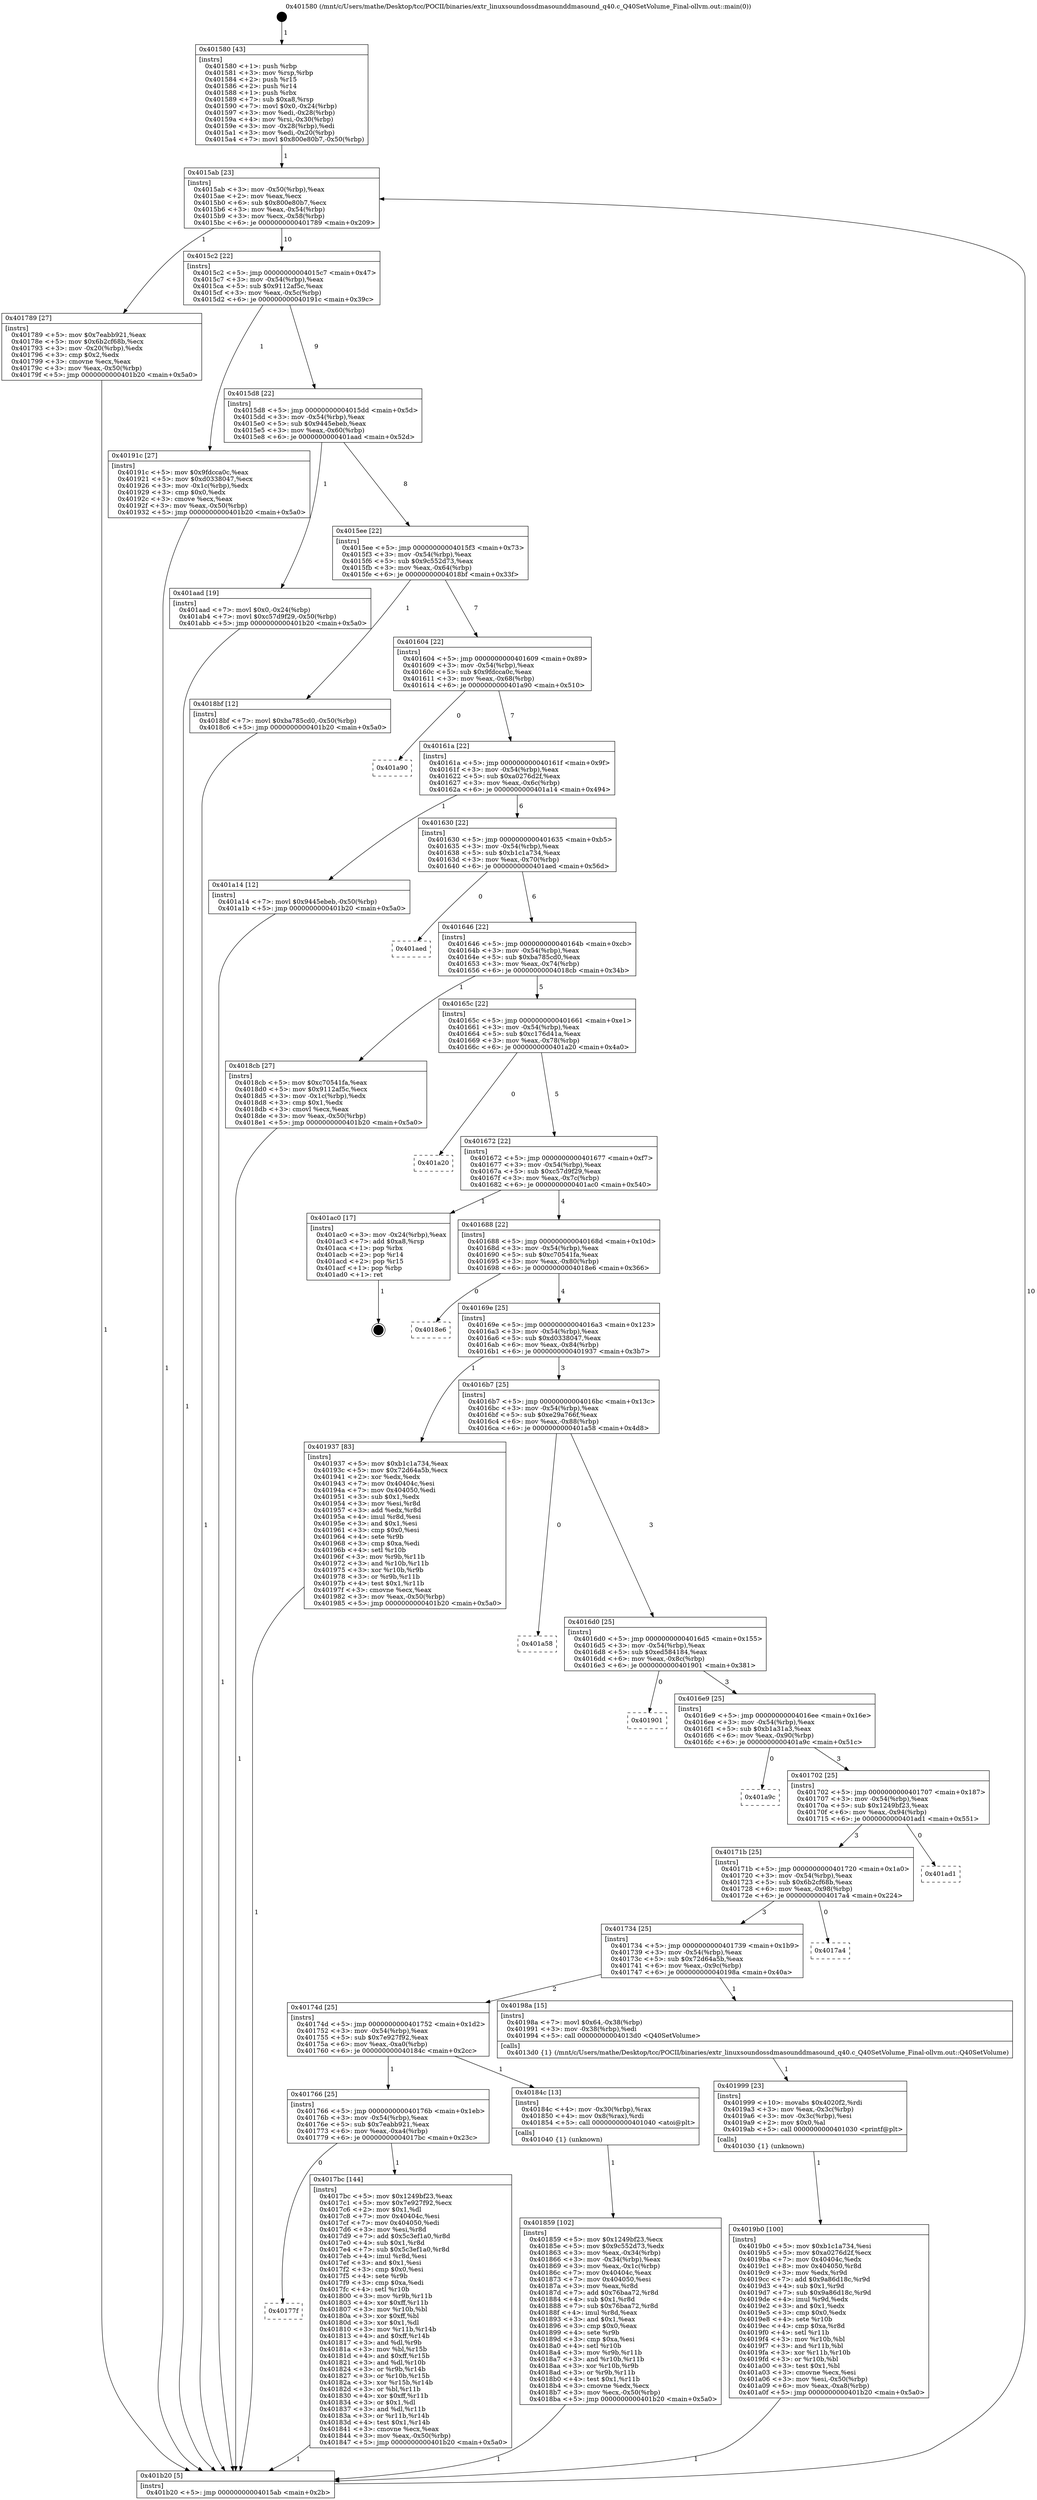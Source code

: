 digraph "0x401580" {
  label = "0x401580 (/mnt/c/Users/mathe/Desktop/tcc/POCII/binaries/extr_linuxsoundossdmasounddmasound_q40.c_Q40SetVolume_Final-ollvm.out::main(0))"
  labelloc = "t"
  node[shape=record]

  Entry [label="",width=0.3,height=0.3,shape=circle,fillcolor=black,style=filled]
  "0x4015ab" [label="{
     0x4015ab [23]\l
     | [instrs]\l
     &nbsp;&nbsp;0x4015ab \<+3\>: mov -0x50(%rbp),%eax\l
     &nbsp;&nbsp;0x4015ae \<+2\>: mov %eax,%ecx\l
     &nbsp;&nbsp;0x4015b0 \<+6\>: sub $0x800e80b7,%ecx\l
     &nbsp;&nbsp;0x4015b6 \<+3\>: mov %eax,-0x54(%rbp)\l
     &nbsp;&nbsp;0x4015b9 \<+3\>: mov %ecx,-0x58(%rbp)\l
     &nbsp;&nbsp;0x4015bc \<+6\>: je 0000000000401789 \<main+0x209\>\l
  }"]
  "0x401789" [label="{
     0x401789 [27]\l
     | [instrs]\l
     &nbsp;&nbsp;0x401789 \<+5\>: mov $0x7eabb921,%eax\l
     &nbsp;&nbsp;0x40178e \<+5\>: mov $0x6b2cf68b,%ecx\l
     &nbsp;&nbsp;0x401793 \<+3\>: mov -0x20(%rbp),%edx\l
     &nbsp;&nbsp;0x401796 \<+3\>: cmp $0x2,%edx\l
     &nbsp;&nbsp;0x401799 \<+3\>: cmovne %ecx,%eax\l
     &nbsp;&nbsp;0x40179c \<+3\>: mov %eax,-0x50(%rbp)\l
     &nbsp;&nbsp;0x40179f \<+5\>: jmp 0000000000401b20 \<main+0x5a0\>\l
  }"]
  "0x4015c2" [label="{
     0x4015c2 [22]\l
     | [instrs]\l
     &nbsp;&nbsp;0x4015c2 \<+5\>: jmp 00000000004015c7 \<main+0x47\>\l
     &nbsp;&nbsp;0x4015c7 \<+3\>: mov -0x54(%rbp),%eax\l
     &nbsp;&nbsp;0x4015ca \<+5\>: sub $0x9112af5c,%eax\l
     &nbsp;&nbsp;0x4015cf \<+3\>: mov %eax,-0x5c(%rbp)\l
     &nbsp;&nbsp;0x4015d2 \<+6\>: je 000000000040191c \<main+0x39c\>\l
  }"]
  "0x401b20" [label="{
     0x401b20 [5]\l
     | [instrs]\l
     &nbsp;&nbsp;0x401b20 \<+5\>: jmp 00000000004015ab \<main+0x2b\>\l
  }"]
  "0x401580" [label="{
     0x401580 [43]\l
     | [instrs]\l
     &nbsp;&nbsp;0x401580 \<+1\>: push %rbp\l
     &nbsp;&nbsp;0x401581 \<+3\>: mov %rsp,%rbp\l
     &nbsp;&nbsp;0x401584 \<+2\>: push %r15\l
     &nbsp;&nbsp;0x401586 \<+2\>: push %r14\l
     &nbsp;&nbsp;0x401588 \<+1\>: push %rbx\l
     &nbsp;&nbsp;0x401589 \<+7\>: sub $0xa8,%rsp\l
     &nbsp;&nbsp;0x401590 \<+7\>: movl $0x0,-0x24(%rbp)\l
     &nbsp;&nbsp;0x401597 \<+3\>: mov %edi,-0x28(%rbp)\l
     &nbsp;&nbsp;0x40159a \<+4\>: mov %rsi,-0x30(%rbp)\l
     &nbsp;&nbsp;0x40159e \<+3\>: mov -0x28(%rbp),%edi\l
     &nbsp;&nbsp;0x4015a1 \<+3\>: mov %edi,-0x20(%rbp)\l
     &nbsp;&nbsp;0x4015a4 \<+7\>: movl $0x800e80b7,-0x50(%rbp)\l
  }"]
  Exit [label="",width=0.3,height=0.3,shape=circle,fillcolor=black,style=filled,peripheries=2]
  "0x40191c" [label="{
     0x40191c [27]\l
     | [instrs]\l
     &nbsp;&nbsp;0x40191c \<+5\>: mov $0x9fdcca0c,%eax\l
     &nbsp;&nbsp;0x401921 \<+5\>: mov $0xd0338047,%ecx\l
     &nbsp;&nbsp;0x401926 \<+3\>: mov -0x1c(%rbp),%edx\l
     &nbsp;&nbsp;0x401929 \<+3\>: cmp $0x0,%edx\l
     &nbsp;&nbsp;0x40192c \<+3\>: cmove %ecx,%eax\l
     &nbsp;&nbsp;0x40192f \<+3\>: mov %eax,-0x50(%rbp)\l
     &nbsp;&nbsp;0x401932 \<+5\>: jmp 0000000000401b20 \<main+0x5a0\>\l
  }"]
  "0x4015d8" [label="{
     0x4015d8 [22]\l
     | [instrs]\l
     &nbsp;&nbsp;0x4015d8 \<+5\>: jmp 00000000004015dd \<main+0x5d\>\l
     &nbsp;&nbsp;0x4015dd \<+3\>: mov -0x54(%rbp),%eax\l
     &nbsp;&nbsp;0x4015e0 \<+5\>: sub $0x9445ebeb,%eax\l
     &nbsp;&nbsp;0x4015e5 \<+3\>: mov %eax,-0x60(%rbp)\l
     &nbsp;&nbsp;0x4015e8 \<+6\>: je 0000000000401aad \<main+0x52d\>\l
  }"]
  "0x4019b0" [label="{
     0x4019b0 [100]\l
     | [instrs]\l
     &nbsp;&nbsp;0x4019b0 \<+5\>: mov $0xb1c1a734,%esi\l
     &nbsp;&nbsp;0x4019b5 \<+5\>: mov $0xa0276d2f,%ecx\l
     &nbsp;&nbsp;0x4019ba \<+7\>: mov 0x40404c,%edx\l
     &nbsp;&nbsp;0x4019c1 \<+8\>: mov 0x404050,%r8d\l
     &nbsp;&nbsp;0x4019c9 \<+3\>: mov %edx,%r9d\l
     &nbsp;&nbsp;0x4019cc \<+7\>: add $0x9a86d18c,%r9d\l
     &nbsp;&nbsp;0x4019d3 \<+4\>: sub $0x1,%r9d\l
     &nbsp;&nbsp;0x4019d7 \<+7\>: sub $0x9a86d18c,%r9d\l
     &nbsp;&nbsp;0x4019de \<+4\>: imul %r9d,%edx\l
     &nbsp;&nbsp;0x4019e2 \<+3\>: and $0x1,%edx\l
     &nbsp;&nbsp;0x4019e5 \<+3\>: cmp $0x0,%edx\l
     &nbsp;&nbsp;0x4019e8 \<+4\>: sete %r10b\l
     &nbsp;&nbsp;0x4019ec \<+4\>: cmp $0xa,%r8d\l
     &nbsp;&nbsp;0x4019f0 \<+4\>: setl %r11b\l
     &nbsp;&nbsp;0x4019f4 \<+3\>: mov %r10b,%bl\l
     &nbsp;&nbsp;0x4019f7 \<+3\>: and %r11b,%bl\l
     &nbsp;&nbsp;0x4019fa \<+3\>: xor %r11b,%r10b\l
     &nbsp;&nbsp;0x4019fd \<+3\>: or %r10b,%bl\l
     &nbsp;&nbsp;0x401a00 \<+3\>: test $0x1,%bl\l
     &nbsp;&nbsp;0x401a03 \<+3\>: cmovne %ecx,%esi\l
     &nbsp;&nbsp;0x401a06 \<+3\>: mov %esi,-0x50(%rbp)\l
     &nbsp;&nbsp;0x401a09 \<+6\>: mov %eax,-0xa8(%rbp)\l
     &nbsp;&nbsp;0x401a0f \<+5\>: jmp 0000000000401b20 \<main+0x5a0\>\l
  }"]
  "0x401aad" [label="{
     0x401aad [19]\l
     | [instrs]\l
     &nbsp;&nbsp;0x401aad \<+7\>: movl $0x0,-0x24(%rbp)\l
     &nbsp;&nbsp;0x401ab4 \<+7\>: movl $0xc57d9f29,-0x50(%rbp)\l
     &nbsp;&nbsp;0x401abb \<+5\>: jmp 0000000000401b20 \<main+0x5a0\>\l
  }"]
  "0x4015ee" [label="{
     0x4015ee [22]\l
     | [instrs]\l
     &nbsp;&nbsp;0x4015ee \<+5\>: jmp 00000000004015f3 \<main+0x73\>\l
     &nbsp;&nbsp;0x4015f3 \<+3\>: mov -0x54(%rbp),%eax\l
     &nbsp;&nbsp;0x4015f6 \<+5\>: sub $0x9c552d73,%eax\l
     &nbsp;&nbsp;0x4015fb \<+3\>: mov %eax,-0x64(%rbp)\l
     &nbsp;&nbsp;0x4015fe \<+6\>: je 00000000004018bf \<main+0x33f\>\l
  }"]
  "0x401999" [label="{
     0x401999 [23]\l
     | [instrs]\l
     &nbsp;&nbsp;0x401999 \<+10\>: movabs $0x4020f2,%rdi\l
     &nbsp;&nbsp;0x4019a3 \<+3\>: mov %eax,-0x3c(%rbp)\l
     &nbsp;&nbsp;0x4019a6 \<+3\>: mov -0x3c(%rbp),%esi\l
     &nbsp;&nbsp;0x4019a9 \<+2\>: mov $0x0,%al\l
     &nbsp;&nbsp;0x4019ab \<+5\>: call 0000000000401030 \<printf@plt\>\l
     | [calls]\l
     &nbsp;&nbsp;0x401030 \{1\} (unknown)\l
  }"]
  "0x4018bf" [label="{
     0x4018bf [12]\l
     | [instrs]\l
     &nbsp;&nbsp;0x4018bf \<+7\>: movl $0xba785cd0,-0x50(%rbp)\l
     &nbsp;&nbsp;0x4018c6 \<+5\>: jmp 0000000000401b20 \<main+0x5a0\>\l
  }"]
  "0x401604" [label="{
     0x401604 [22]\l
     | [instrs]\l
     &nbsp;&nbsp;0x401604 \<+5\>: jmp 0000000000401609 \<main+0x89\>\l
     &nbsp;&nbsp;0x401609 \<+3\>: mov -0x54(%rbp),%eax\l
     &nbsp;&nbsp;0x40160c \<+5\>: sub $0x9fdcca0c,%eax\l
     &nbsp;&nbsp;0x401611 \<+3\>: mov %eax,-0x68(%rbp)\l
     &nbsp;&nbsp;0x401614 \<+6\>: je 0000000000401a90 \<main+0x510\>\l
  }"]
  "0x401859" [label="{
     0x401859 [102]\l
     | [instrs]\l
     &nbsp;&nbsp;0x401859 \<+5\>: mov $0x1249bf23,%ecx\l
     &nbsp;&nbsp;0x40185e \<+5\>: mov $0x9c552d73,%edx\l
     &nbsp;&nbsp;0x401863 \<+3\>: mov %eax,-0x34(%rbp)\l
     &nbsp;&nbsp;0x401866 \<+3\>: mov -0x34(%rbp),%eax\l
     &nbsp;&nbsp;0x401869 \<+3\>: mov %eax,-0x1c(%rbp)\l
     &nbsp;&nbsp;0x40186c \<+7\>: mov 0x40404c,%eax\l
     &nbsp;&nbsp;0x401873 \<+7\>: mov 0x404050,%esi\l
     &nbsp;&nbsp;0x40187a \<+3\>: mov %eax,%r8d\l
     &nbsp;&nbsp;0x40187d \<+7\>: add $0x76baa72,%r8d\l
     &nbsp;&nbsp;0x401884 \<+4\>: sub $0x1,%r8d\l
     &nbsp;&nbsp;0x401888 \<+7\>: sub $0x76baa72,%r8d\l
     &nbsp;&nbsp;0x40188f \<+4\>: imul %r8d,%eax\l
     &nbsp;&nbsp;0x401893 \<+3\>: and $0x1,%eax\l
     &nbsp;&nbsp;0x401896 \<+3\>: cmp $0x0,%eax\l
     &nbsp;&nbsp;0x401899 \<+4\>: sete %r9b\l
     &nbsp;&nbsp;0x40189d \<+3\>: cmp $0xa,%esi\l
     &nbsp;&nbsp;0x4018a0 \<+4\>: setl %r10b\l
     &nbsp;&nbsp;0x4018a4 \<+3\>: mov %r9b,%r11b\l
     &nbsp;&nbsp;0x4018a7 \<+3\>: and %r10b,%r11b\l
     &nbsp;&nbsp;0x4018aa \<+3\>: xor %r10b,%r9b\l
     &nbsp;&nbsp;0x4018ad \<+3\>: or %r9b,%r11b\l
     &nbsp;&nbsp;0x4018b0 \<+4\>: test $0x1,%r11b\l
     &nbsp;&nbsp;0x4018b4 \<+3\>: cmovne %edx,%ecx\l
     &nbsp;&nbsp;0x4018b7 \<+3\>: mov %ecx,-0x50(%rbp)\l
     &nbsp;&nbsp;0x4018ba \<+5\>: jmp 0000000000401b20 \<main+0x5a0\>\l
  }"]
  "0x401a90" [label="{
     0x401a90\l
  }", style=dashed]
  "0x40161a" [label="{
     0x40161a [22]\l
     | [instrs]\l
     &nbsp;&nbsp;0x40161a \<+5\>: jmp 000000000040161f \<main+0x9f\>\l
     &nbsp;&nbsp;0x40161f \<+3\>: mov -0x54(%rbp),%eax\l
     &nbsp;&nbsp;0x401622 \<+5\>: sub $0xa0276d2f,%eax\l
     &nbsp;&nbsp;0x401627 \<+3\>: mov %eax,-0x6c(%rbp)\l
     &nbsp;&nbsp;0x40162a \<+6\>: je 0000000000401a14 \<main+0x494\>\l
  }"]
  "0x40177f" [label="{
     0x40177f\l
  }", style=dashed]
  "0x401a14" [label="{
     0x401a14 [12]\l
     | [instrs]\l
     &nbsp;&nbsp;0x401a14 \<+7\>: movl $0x9445ebeb,-0x50(%rbp)\l
     &nbsp;&nbsp;0x401a1b \<+5\>: jmp 0000000000401b20 \<main+0x5a0\>\l
  }"]
  "0x401630" [label="{
     0x401630 [22]\l
     | [instrs]\l
     &nbsp;&nbsp;0x401630 \<+5\>: jmp 0000000000401635 \<main+0xb5\>\l
     &nbsp;&nbsp;0x401635 \<+3\>: mov -0x54(%rbp),%eax\l
     &nbsp;&nbsp;0x401638 \<+5\>: sub $0xb1c1a734,%eax\l
     &nbsp;&nbsp;0x40163d \<+3\>: mov %eax,-0x70(%rbp)\l
     &nbsp;&nbsp;0x401640 \<+6\>: je 0000000000401aed \<main+0x56d\>\l
  }"]
  "0x4017bc" [label="{
     0x4017bc [144]\l
     | [instrs]\l
     &nbsp;&nbsp;0x4017bc \<+5\>: mov $0x1249bf23,%eax\l
     &nbsp;&nbsp;0x4017c1 \<+5\>: mov $0x7e927f92,%ecx\l
     &nbsp;&nbsp;0x4017c6 \<+2\>: mov $0x1,%dl\l
     &nbsp;&nbsp;0x4017c8 \<+7\>: mov 0x40404c,%esi\l
     &nbsp;&nbsp;0x4017cf \<+7\>: mov 0x404050,%edi\l
     &nbsp;&nbsp;0x4017d6 \<+3\>: mov %esi,%r8d\l
     &nbsp;&nbsp;0x4017d9 \<+7\>: add $0x5c3ef1a0,%r8d\l
     &nbsp;&nbsp;0x4017e0 \<+4\>: sub $0x1,%r8d\l
     &nbsp;&nbsp;0x4017e4 \<+7\>: sub $0x5c3ef1a0,%r8d\l
     &nbsp;&nbsp;0x4017eb \<+4\>: imul %r8d,%esi\l
     &nbsp;&nbsp;0x4017ef \<+3\>: and $0x1,%esi\l
     &nbsp;&nbsp;0x4017f2 \<+3\>: cmp $0x0,%esi\l
     &nbsp;&nbsp;0x4017f5 \<+4\>: sete %r9b\l
     &nbsp;&nbsp;0x4017f9 \<+3\>: cmp $0xa,%edi\l
     &nbsp;&nbsp;0x4017fc \<+4\>: setl %r10b\l
     &nbsp;&nbsp;0x401800 \<+3\>: mov %r9b,%r11b\l
     &nbsp;&nbsp;0x401803 \<+4\>: xor $0xff,%r11b\l
     &nbsp;&nbsp;0x401807 \<+3\>: mov %r10b,%bl\l
     &nbsp;&nbsp;0x40180a \<+3\>: xor $0xff,%bl\l
     &nbsp;&nbsp;0x40180d \<+3\>: xor $0x1,%dl\l
     &nbsp;&nbsp;0x401810 \<+3\>: mov %r11b,%r14b\l
     &nbsp;&nbsp;0x401813 \<+4\>: and $0xff,%r14b\l
     &nbsp;&nbsp;0x401817 \<+3\>: and %dl,%r9b\l
     &nbsp;&nbsp;0x40181a \<+3\>: mov %bl,%r15b\l
     &nbsp;&nbsp;0x40181d \<+4\>: and $0xff,%r15b\l
     &nbsp;&nbsp;0x401821 \<+3\>: and %dl,%r10b\l
     &nbsp;&nbsp;0x401824 \<+3\>: or %r9b,%r14b\l
     &nbsp;&nbsp;0x401827 \<+3\>: or %r10b,%r15b\l
     &nbsp;&nbsp;0x40182a \<+3\>: xor %r15b,%r14b\l
     &nbsp;&nbsp;0x40182d \<+3\>: or %bl,%r11b\l
     &nbsp;&nbsp;0x401830 \<+4\>: xor $0xff,%r11b\l
     &nbsp;&nbsp;0x401834 \<+3\>: or $0x1,%dl\l
     &nbsp;&nbsp;0x401837 \<+3\>: and %dl,%r11b\l
     &nbsp;&nbsp;0x40183a \<+3\>: or %r11b,%r14b\l
     &nbsp;&nbsp;0x40183d \<+4\>: test $0x1,%r14b\l
     &nbsp;&nbsp;0x401841 \<+3\>: cmovne %ecx,%eax\l
     &nbsp;&nbsp;0x401844 \<+3\>: mov %eax,-0x50(%rbp)\l
     &nbsp;&nbsp;0x401847 \<+5\>: jmp 0000000000401b20 \<main+0x5a0\>\l
  }"]
  "0x401aed" [label="{
     0x401aed\l
  }", style=dashed]
  "0x401646" [label="{
     0x401646 [22]\l
     | [instrs]\l
     &nbsp;&nbsp;0x401646 \<+5\>: jmp 000000000040164b \<main+0xcb\>\l
     &nbsp;&nbsp;0x40164b \<+3\>: mov -0x54(%rbp),%eax\l
     &nbsp;&nbsp;0x40164e \<+5\>: sub $0xba785cd0,%eax\l
     &nbsp;&nbsp;0x401653 \<+3\>: mov %eax,-0x74(%rbp)\l
     &nbsp;&nbsp;0x401656 \<+6\>: je 00000000004018cb \<main+0x34b\>\l
  }"]
  "0x401766" [label="{
     0x401766 [25]\l
     | [instrs]\l
     &nbsp;&nbsp;0x401766 \<+5\>: jmp 000000000040176b \<main+0x1eb\>\l
     &nbsp;&nbsp;0x40176b \<+3\>: mov -0x54(%rbp),%eax\l
     &nbsp;&nbsp;0x40176e \<+5\>: sub $0x7eabb921,%eax\l
     &nbsp;&nbsp;0x401773 \<+6\>: mov %eax,-0xa4(%rbp)\l
     &nbsp;&nbsp;0x401779 \<+6\>: je 00000000004017bc \<main+0x23c\>\l
  }"]
  "0x4018cb" [label="{
     0x4018cb [27]\l
     | [instrs]\l
     &nbsp;&nbsp;0x4018cb \<+5\>: mov $0xc70541fa,%eax\l
     &nbsp;&nbsp;0x4018d0 \<+5\>: mov $0x9112af5c,%ecx\l
     &nbsp;&nbsp;0x4018d5 \<+3\>: mov -0x1c(%rbp),%edx\l
     &nbsp;&nbsp;0x4018d8 \<+3\>: cmp $0x1,%edx\l
     &nbsp;&nbsp;0x4018db \<+3\>: cmovl %ecx,%eax\l
     &nbsp;&nbsp;0x4018de \<+3\>: mov %eax,-0x50(%rbp)\l
     &nbsp;&nbsp;0x4018e1 \<+5\>: jmp 0000000000401b20 \<main+0x5a0\>\l
  }"]
  "0x40165c" [label="{
     0x40165c [22]\l
     | [instrs]\l
     &nbsp;&nbsp;0x40165c \<+5\>: jmp 0000000000401661 \<main+0xe1\>\l
     &nbsp;&nbsp;0x401661 \<+3\>: mov -0x54(%rbp),%eax\l
     &nbsp;&nbsp;0x401664 \<+5\>: sub $0xc176d41a,%eax\l
     &nbsp;&nbsp;0x401669 \<+3\>: mov %eax,-0x78(%rbp)\l
     &nbsp;&nbsp;0x40166c \<+6\>: je 0000000000401a20 \<main+0x4a0\>\l
  }"]
  "0x40184c" [label="{
     0x40184c [13]\l
     | [instrs]\l
     &nbsp;&nbsp;0x40184c \<+4\>: mov -0x30(%rbp),%rax\l
     &nbsp;&nbsp;0x401850 \<+4\>: mov 0x8(%rax),%rdi\l
     &nbsp;&nbsp;0x401854 \<+5\>: call 0000000000401040 \<atoi@plt\>\l
     | [calls]\l
     &nbsp;&nbsp;0x401040 \{1\} (unknown)\l
  }"]
  "0x401a20" [label="{
     0x401a20\l
  }", style=dashed]
  "0x401672" [label="{
     0x401672 [22]\l
     | [instrs]\l
     &nbsp;&nbsp;0x401672 \<+5\>: jmp 0000000000401677 \<main+0xf7\>\l
     &nbsp;&nbsp;0x401677 \<+3\>: mov -0x54(%rbp),%eax\l
     &nbsp;&nbsp;0x40167a \<+5\>: sub $0xc57d9f29,%eax\l
     &nbsp;&nbsp;0x40167f \<+3\>: mov %eax,-0x7c(%rbp)\l
     &nbsp;&nbsp;0x401682 \<+6\>: je 0000000000401ac0 \<main+0x540\>\l
  }"]
  "0x40174d" [label="{
     0x40174d [25]\l
     | [instrs]\l
     &nbsp;&nbsp;0x40174d \<+5\>: jmp 0000000000401752 \<main+0x1d2\>\l
     &nbsp;&nbsp;0x401752 \<+3\>: mov -0x54(%rbp),%eax\l
     &nbsp;&nbsp;0x401755 \<+5\>: sub $0x7e927f92,%eax\l
     &nbsp;&nbsp;0x40175a \<+6\>: mov %eax,-0xa0(%rbp)\l
     &nbsp;&nbsp;0x401760 \<+6\>: je 000000000040184c \<main+0x2cc\>\l
  }"]
  "0x401ac0" [label="{
     0x401ac0 [17]\l
     | [instrs]\l
     &nbsp;&nbsp;0x401ac0 \<+3\>: mov -0x24(%rbp),%eax\l
     &nbsp;&nbsp;0x401ac3 \<+7\>: add $0xa8,%rsp\l
     &nbsp;&nbsp;0x401aca \<+1\>: pop %rbx\l
     &nbsp;&nbsp;0x401acb \<+2\>: pop %r14\l
     &nbsp;&nbsp;0x401acd \<+2\>: pop %r15\l
     &nbsp;&nbsp;0x401acf \<+1\>: pop %rbp\l
     &nbsp;&nbsp;0x401ad0 \<+1\>: ret\l
  }"]
  "0x401688" [label="{
     0x401688 [22]\l
     | [instrs]\l
     &nbsp;&nbsp;0x401688 \<+5\>: jmp 000000000040168d \<main+0x10d\>\l
     &nbsp;&nbsp;0x40168d \<+3\>: mov -0x54(%rbp),%eax\l
     &nbsp;&nbsp;0x401690 \<+5\>: sub $0xc70541fa,%eax\l
     &nbsp;&nbsp;0x401695 \<+3\>: mov %eax,-0x80(%rbp)\l
     &nbsp;&nbsp;0x401698 \<+6\>: je 00000000004018e6 \<main+0x366\>\l
  }"]
  "0x40198a" [label="{
     0x40198a [15]\l
     | [instrs]\l
     &nbsp;&nbsp;0x40198a \<+7\>: movl $0x64,-0x38(%rbp)\l
     &nbsp;&nbsp;0x401991 \<+3\>: mov -0x38(%rbp),%edi\l
     &nbsp;&nbsp;0x401994 \<+5\>: call 00000000004013d0 \<Q40SetVolume\>\l
     | [calls]\l
     &nbsp;&nbsp;0x4013d0 \{1\} (/mnt/c/Users/mathe/Desktop/tcc/POCII/binaries/extr_linuxsoundossdmasounddmasound_q40.c_Q40SetVolume_Final-ollvm.out::Q40SetVolume)\l
  }"]
  "0x4018e6" [label="{
     0x4018e6\l
  }", style=dashed]
  "0x40169e" [label="{
     0x40169e [25]\l
     | [instrs]\l
     &nbsp;&nbsp;0x40169e \<+5\>: jmp 00000000004016a3 \<main+0x123\>\l
     &nbsp;&nbsp;0x4016a3 \<+3\>: mov -0x54(%rbp),%eax\l
     &nbsp;&nbsp;0x4016a6 \<+5\>: sub $0xd0338047,%eax\l
     &nbsp;&nbsp;0x4016ab \<+6\>: mov %eax,-0x84(%rbp)\l
     &nbsp;&nbsp;0x4016b1 \<+6\>: je 0000000000401937 \<main+0x3b7\>\l
  }"]
  "0x401734" [label="{
     0x401734 [25]\l
     | [instrs]\l
     &nbsp;&nbsp;0x401734 \<+5\>: jmp 0000000000401739 \<main+0x1b9\>\l
     &nbsp;&nbsp;0x401739 \<+3\>: mov -0x54(%rbp),%eax\l
     &nbsp;&nbsp;0x40173c \<+5\>: sub $0x72d64a5b,%eax\l
     &nbsp;&nbsp;0x401741 \<+6\>: mov %eax,-0x9c(%rbp)\l
     &nbsp;&nbsp;0x401747 \<+6\>: je 000000000040198a \<main+0x40a\>\l
  }"]
  "0x401937" [label="{
     0x401937 [83]\l
     | [instrs]\l
     &nbsp;&nbsp;0x401937 \<+5\>: mov $0xb1c1a734,%eax\l
     &nbsp;&nbsp;0x40193c \<+5\>: mov $0x72d64a5b,%ecx\l
     &nbsp;&nbsp;0x401941 \<+2\>: xor %edx,%edx\l
     &nbsp;&nbsp;0x401943 \<+7\>: mov 0x40404c,%esi\l
     &nbsp;&nbsp;0x40194a \<+7\>: mov 0x404050,%edi\l
     &nbsp;&nbsp;0x401951 \<+3\>: sub $0x1,%edx\l
     &nbsp;&nbsp;0x401954 \<+3\>: mov %esi,%r8d\l
     &nbsp;&nbsp;0x401957 \<+3\>: add %edx,%r8d\l
     &nbsp;&nbsp;0x40195a \<+4\>: imul %r8d,%esi\l
     &nbsp;&nbsp;0x40195e \<+3\>: and $0x1,%esi\l
     &nbsp;&nbsp;0x401961 \<+3\>: cmp $0x0,%esi\l
     &nbsp;&nbsp;0x401964 \<+4\>: sete %r9b\l
     &nbsp;&nbsp;0x401968 \<+3\>: cmp $0xa,%edi\l
     &nbsp;&nbsp;0x40196b \<+4\>: setl %r10b\l
     &nbsp;&nbsp;0x40196f \<+3\>: mov %r9b,%r11b\l
     &nbsp;&nbsp;0x401972 \<+3\>: and %r10b,%r11b\l
     &nbsp;&nbsp;0x401975 \<+3\>: xor %r10b,%r9b\l
     &nbsp;&nbsp;0x401978 \<+3\>: or %r9b,%r11b\l
     &nbsp;&nbsp;0x40197b \<+4\>: test $0x1,%r11b\l
     &nbsp;&nbsp;0x40197f \<+3\>: cmovne %ecx,%eax\l
     &nbsp;&nbsp;0x401982 \<+3\>: mov %eax,-0x50(%rbp)\l
     &nbsp;&nbsp;0x401985 \<+5\>: jmp 0000000000401b20 \<main+0x5a0\>\l
  }"]
  "0x4016b7" [label="{
     0x4016b7 [25]\l
     | [instrs]\l
     &nbsp;&nbsp;0x4016b7 \<+5\>: jmp 00000000004016bc \<main+0x13c\>\l
     &nbsp;&nbsp;0x4016bc \<+3\>: mov -0x54(%rbp),%eax\l
     &nbsp;&nbsp;0x4016bf \<+5\>: sub $0xe29a766f,%eax\l
     &nbsp;&nbsp;0x4016c4 \<+6\>: mov %eax,-0x88(%rbp)\l
     &nbsp;&nbsp;0x4016ca \<+6\>: je 0000000000401a58 \<main+0x4d8\>\l
  }"]
  "0x4017a4" [label="{
     0x4017a4\l
  }", style=dashed]
  "0x401a58" [label="{
     0x401a58\l
  }", style=dashed]
  "0x4016d0" [label="{
     0x4016d0 [25]\l
     | [instrs]\l
     &nbsp;&nbsp;0x4016d0 \<+5\>: jmp 00000000004016d5 \<main+0x155\>\l
     &nbsp;&nbsp;0x4016d5 \<+3\>: mov -0x54(%rbp),%eax\l
     &nbsp;&nbsp;0x4016d8 \<+5\>: sub $0xed584184,%eax\l
     &nbsp;&nbsp;0x4016dd \<+6\>: mov %eax,-0x8c(%rbp)\l
     &nbsp;&nbsp;0x4016e3 \<+6\>: je 0000000000401901 \<main+0x381\>\l
  }"]
  "0x40171b" [label="{
     0x40171b [25]\l
     | [instrs]\l
     &nbsp;&nbsp;0x40171b \<+5\>: jmp 0000000000401720 \<main+0x1a0\>\l
     &nbsp;&nbsp;0x401720 \<+3\>: mov -0x54(%rbp),%eax\l
     &nbsp;&nbsp;0x401723 \<+5\>: sub $0x6b2cf68b,%eax\l
     &nbsp;&nbsp;0x401728 \<+6\>: mov %eax,-0x98(%rbp)\l
     &nbsp;&nbsp;0x40172e \<+6\>: je 00000000004017a4 \<main+0x224\>\l
  }"]
  "0x401901" [label="{
     0x401901\l
  }", style=dashed]
  "0x4016e9" [label="{
     0x4016e9 [25]\l
     | [instrs]\l
     &nbsp;&nbsp;0x4016e9 \<+5\>: jmp 00000000004016ee \<main+0x16e\>\l
     &nbsp;&nbsp;0x4016ee \<+3\>: mov -0x54(%rbp),%eax\l
     &nbsp;&nbsp;0x4016f1 \<+5\>: sub $0xb1a31a3,%eax\l
     &nbsp;&nbsp;0x4016f6 \<+6\>: mov %eax,-0x90(%rbp)\l
     &nbsp;&nbsp;0x4016fc \<+6\>: je 0000000000401a9c \<main+0x51c\>\l
  }"]
  "0x401ad1" [label="{
     0x401ad1\l
  }", style=dashed]
  "0x401a9c" [label="{
     0x401a9c\l
  }", style=dashed]
  "0x401702" [label="{
     0x401702 [25]\l
     | [instrs]\l
     &nbsp;&nbsp;0x401702 \<+5\>: jmp 0000000000401707 \<main+0x187\>\l
     &nbsp;&nbsp;0x401707 \<+3\>: mov -0x54(%rbp),%eax\l
     &nbsp;&nbsp;0x40170a \<+5\>: sub $0x1249bf23,%eax\l
     &nbsp;&nbsp;0x40170f \<+6\>: mov %eax,-0x94(%rbp)\l
     &nbsp;&nbsp;0x401715 \<+6\>: je 0000000000401ad1 \<main+0x551\>\l
  }"]
  Entry -> "0x401580" [label=" 1"]
  "0x4015ab" -> "0x401789" [label=" 1"]
  "0x4015ab" -> "0x4015c2" [label=" 10"]
  "0x401789" -> "0x401b20" [label=" 1"]
  "0x401580" -> "0x4015ab" [label=" 1"]
  "0x401b20" -> "0x4015ab" [label=" 10"]
  "0x401ac0" -> Exit [label=" 1"]
  "0x4015c2" -> "0x40191c" [label=" 1"]
  "0x4015c2" -> "0x4015d8" [label=" 9"]
  "0x401aad" -> "0x401b20" [label=" 1"]
  "0x4015d8" -> "0x401aad" [label=" 1"]
  "0x4015d8" -> "0x4015ee" [label=" 8"]
  "0x401a14" -> "0x401b20" [label=" 1"]
  "0x4015ee" -> "0x4018bf" [label=" 1"]
  "0x4015ee" -> "0x401604" [label=" 7"]
  "0x4019b0" -> "0x401b20" [label=" 1"]
  "0x401604" -> "0x401a90" [label=" 0"]
  "0x401604" -> "0x40161a" [label=" 7"]
  "0x401999" -> "0x4019b0" [label=" 1"]
  "0x40161a" -> "0x401a14" [label=" 1"]
  "0x40161a" -> "0x401630" [label=" 6"]
  "0x40198a" -> "0x401999" [label=" 1"]
  "0x401630" -> "0x401aed" [label=" 0"]
  "0x401630" -> "0x401646" [label=" 6"]
  "0x401937" -> "0x401b20" [label=" 1"]
  "0x401646" -> "0x4018cb" [label=" 1"]
  "0x401646" -> "0x40165c" [label=" 5"]
  "0x4018cb" -> "0x401b20" [label=" 1"]
  "0x40165c" -> "0x401a20" [label=" 0"]
  "0x40165c" -> "0x401672" [label=" 5"]
  "0x4018bf" -> "0x401b20" [label=" 1"]
  "0x401672" -> "0x401ac0" [label=" 1"]
  "0x401672" -> "0x401688" [label=" 4"]
  "0x40184c" -> "0x401859" [label=" 1"]
  "0x401688" -> "0x4018e6" [label=" 0"]
  "0x401688" -> "0x40169e" [label=" 4"]
  "0x4017bc" -> "0x401b20" [label=" 1"]
  "0x40169e" -> "0x401937" [label=" 1"]
  "0x40169e" -> "0x4016b7" [label=" 3"]
  "0x401766" -> "0x4017bc" [label=" 1"]
  "0x4016b7" -> "0x401a58" [label=" 0"]
  "0x4016b7" -> "0x4016d0" [label=" 3"]
  "0x40191c" -> "0x401b20" [label=" 1"]
  "0x4016d0" -> "0x401901" [label=" 0"]
  "0x4016d0" -> "0x4016e9" [label=" 3"]
  "0x40174d" -> "0x40184c" [label=" 1"]
  "0x4016e9" -> "0x401a9c" [label=" 0"]
  "0x4016e9" -> "0x401702" [label=" 3"]
  "0x401859" -> "0x401b20" [label=" 1"]
  "0x401702" -> "0x401ad1" [label=" 0"]
  "0x401702" -> "0x40171b" [label=" 3"]
  "0x40174d" -> "0x401766" [label=" 1"]
  "0x40171b" -> "0x4017a4" [label=" 0"]
  "0x40171b" -> "0x401734" [label=" 3"]
  "0x401766" -> "0x40177f" [label=" 0"]
  "0x401734" -> "0x40198a" [label=" 1"]
  "0x401734" -> "0x40174d" [label=" 2"]
}
